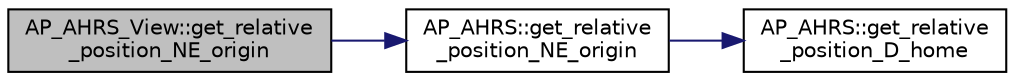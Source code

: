 digraph "AP_AHRS_View::get_relative_position_NE_origin"
{
 // INTERACTIVE_SVG=YES
  edge [fontname="Helvetica",fontsize="10",labelfontname="Helvetica",labelfontsize="10"];
  node [fontname="Helvetica",fontsize="10",shape=record];
  rankdir="LR";
  Node1 [label="AP_AHRS_View::get_relative\l_position_NE_origin",height=0.2,width=0.4,color="black", fillcolor="grey75", style="filled", fontcolor="black"];
  Node1 -> Node2 [color="midnightblue",fontsize="10",style="solid",fontname="Helvetica"];
  Node2 [label="AP_AHRS::get_relative\l_position_NE_origin",height=0.2,width=0.4,color="black", fillcolor="white", style="filled",URL="$classAP__AHRS.html#a059c5e21469bc873c684e8cce0abacd6"];
  Node2 -> Node3 [color="midnightblue",fontsize="10",style="solid",fontname="Helvetica"];
  Node3 [label="AP_AHRS::get_relative\l_position_D_home",height=0.2,width=0.4,color="black", fillcolor="white", style="filled",URL="$classAP__AHRS.html#a6573f5db06887fb66661ecb18e03ec3f"];
}
